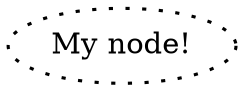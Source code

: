 graph MyGraph {
	MyNode [
		"shape"="ellipse"
		"label"="My node!"
		"fillcolor"="#FF7F50"
		"fontcolor"="#000000"
		"style"="dotted"
		"width"=0.50
		"height"=0.50
		"penwidth"=1.50
	]
}
